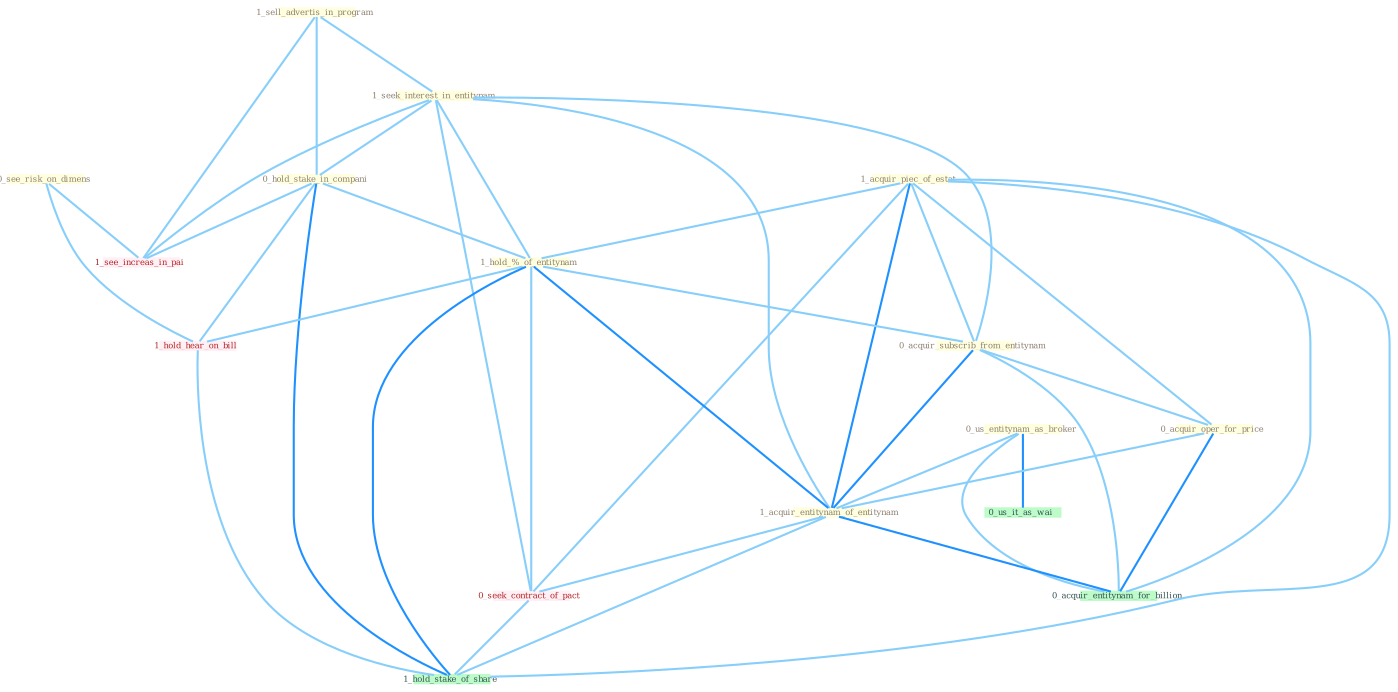 Graph G{ 
    node
    [shape=polygon,style=filled,width=.5,height=.06,color="#BDFCC9",fixedsize=true,fontsize=4,
    fontcolor="#2f4f4f"];
    {node
    [color="#ffffe0", fontcolor="#8b7d6b"] "1_sell_advertis_in_program " "1_acquir_piec_of_estat " "1_seek_interest_in_entitynam " "0_hold_stake_in_compani " "1_hold_%_of_entitynam " "0_acquir_subscrib_from_entitynam " "0_us_entitynam_as_broker " "0_see_risk_on_dimens " "0_acquir_oper_for_price " "1_acquir_entitynam_of_entitynam "}
{node [color="#fff0f5", fontcolor="#b22222"] "0_seek_contract_of_pact " "1_see_increas_in_pai " "1_hold_hear_on_bill "}
edge [color="#B0E2FF"];

	"1_sell_advertis_in_program " -- "1_seek_interest_in_entitynam " [w="1", color="#87cefa" ];
	"1_sell_advertis_in_program " -- "0_hold_stake_in_compani " [w="1", color="#87cefa" ];
	"1_sell_advertis_in_program " -- "1_see_increas_in_pai " [w="1", color="#87cefa" ];
	"1_acquir_piec_of_estat " -- "1_hold_%_of_entitynam " [w="1", color="#87cefa" ];
	"1_acquir_piec_of_estat " -- "0_acquir_subscrib_from_entitynam " [w="1", color="#87cefa" ];
	"1_acquir_piec_of_estat " -- "0_acquir_oper_for_price " [w="1", color="#87cefa" ];
	"1_acquir_piec_of_estat " -- "1_acquir_entitynam_of_entitynam " [w="2", color="#1e90ff" , len=0.8];
	"1_acquir_piec_of_estat " -- "0_seek_contract_of_pact " [w="1", color="#87cefa" ];
	"1_acquir_piec_of_estat " -- "0_acquir_entitynam_for_billion " [w="1", color="#87cefa" ];
	"1_acquir_piec_of_estat " -- "1_hold_stake_of_share " [w="1", color="#87cefa" ];
	"1_seek_interest_in_entitynam " -- "0_hold_stake_in_compani " [w="1", color="#87cefa" ];
	"1_seek_interest_in_entitynam " -- "1_hold_%_of_entitynam " [w="1", color="#87cefa" ];
	"1_seek_interest_in_entitynam " -- "0_acquir_subscrib_from_entitynam " [w="1", color="#87cefa" ];
	"1_seek_interest_in_entitynam " -- "1_acquir_entitynam_of_entitynam " [w="1", color="#87cefa" ];
	"1_seek_interest_in_entitynam " -- "0_seek_contract_of_pact " [w="1", color="#87cefa" ];
	"1_seek_interest_in_entitynam " -- "1_see_increas_in_pai " [w="1", color="#87cefa" ];
	"0_hold_stake_in_compani " -- "1_hold_%_of_entitynam " [w="1", color="#87cefa" ];
	"0_hold_stake_in_compani " -- "1_see_increas_in_pai " [w="1", color="#87cefa" ];
	"0_hold_stake_in_compani " -- "1_hold_hear_on_bill " [w="1", color="#87cefa" ];
	"0_hold_stake_in_compani " -- "1_hold_stake_of_share " [w="2", color="#1e90ff" , len=0.8];
	"1_hold_%_of_entitynam " -- "0_acquir_subscrib_from_entitynam " [w="1", color="#87cefa" ];
	"1_hold_%_of_entitynam " -- "1_acquir_entitynam_of_entitynam " [w="2", color="#1e90ff" , len=0.8];
	"1_hold_%_of_entitynam " -- "0_seek_contract_of_pact " [w="1", color="#87cefa" ];
	"1_hold_%_of_entitynam " -- "1_hold_hear_on_bill " [w="1", color="#87cefa" ];
	"1_hold_%_of_entitynam " -- "1_hold_stake_of_share " [w="2", color="#1e90ff" , len=0.8];
	"0_acquir_subscrib_from_entitynam " -- "0_acquir_oper_for_price " [w="1", color="#87cefa" ];
	"0_acquir_subscrib_from_entitynam " -- "1_acquir_entitynam_of_entitynam " [w="2", color="#1e90ff" , len=0.8];
	"0_acquir_subscrib_from_entitynam " -- "0_acquir_entitynam_for_billion " [w="1", color="#87cefa" ];
	"0_us_entitynam_as_broker " -- "1_acquir_entitynam_of_entitynam " [w="1", color="#87cefa" ];
	"0_us_entitynam_as_broker " -- "0_us_it_as_wai " [w="2", color="#1e90ff" , len=0.8];
	"0_us_entitynam_as_broker " -- "0_acquir_entitynam_for_billion " [w="1", color="#87cefa" ];
	"0_see_risk_on_dimens " -- "1_see_increas_in_pai " [w="1", color="#87cefa" ];
	"0_see_risk_on_dimens " -- "1_hold_hear_on_bill " [w="1", color="#87cefa" ];
	"0_acquir_oper_for_price " -- "1_acquir_entitynam_of_entitynam " [w="1", color="#87cefa" ];
	"0_acquir_oper_for_price " -- "0_acquir_entitynam_for_billion " [w="2", color="#1e90ff" , len=0.8];
	"1_acquir_entitynam_of_entitynam " -- "0_seek_contract_of_pact " [w="1", color="#87cefa" ];
	"1_acquir_entitynam_of_entitynam " -- "0_acquir_entitynam_for_billion " [w="2", color="#1e90ff" , len=0.8];
	"1_acquir_entitynam_of_entitynam " -- "1_hold_stake_of_share " [w="1", color="#87cefa" ];
	"0_seek_contract_of_pact " -- "1_hold_stake_of_share " [w="1", color="#87cefa" ];
	"1_hold_hear_on_bill " -- "1_hold_stake_of_share " [w="1", color="#87cefa" ];
}